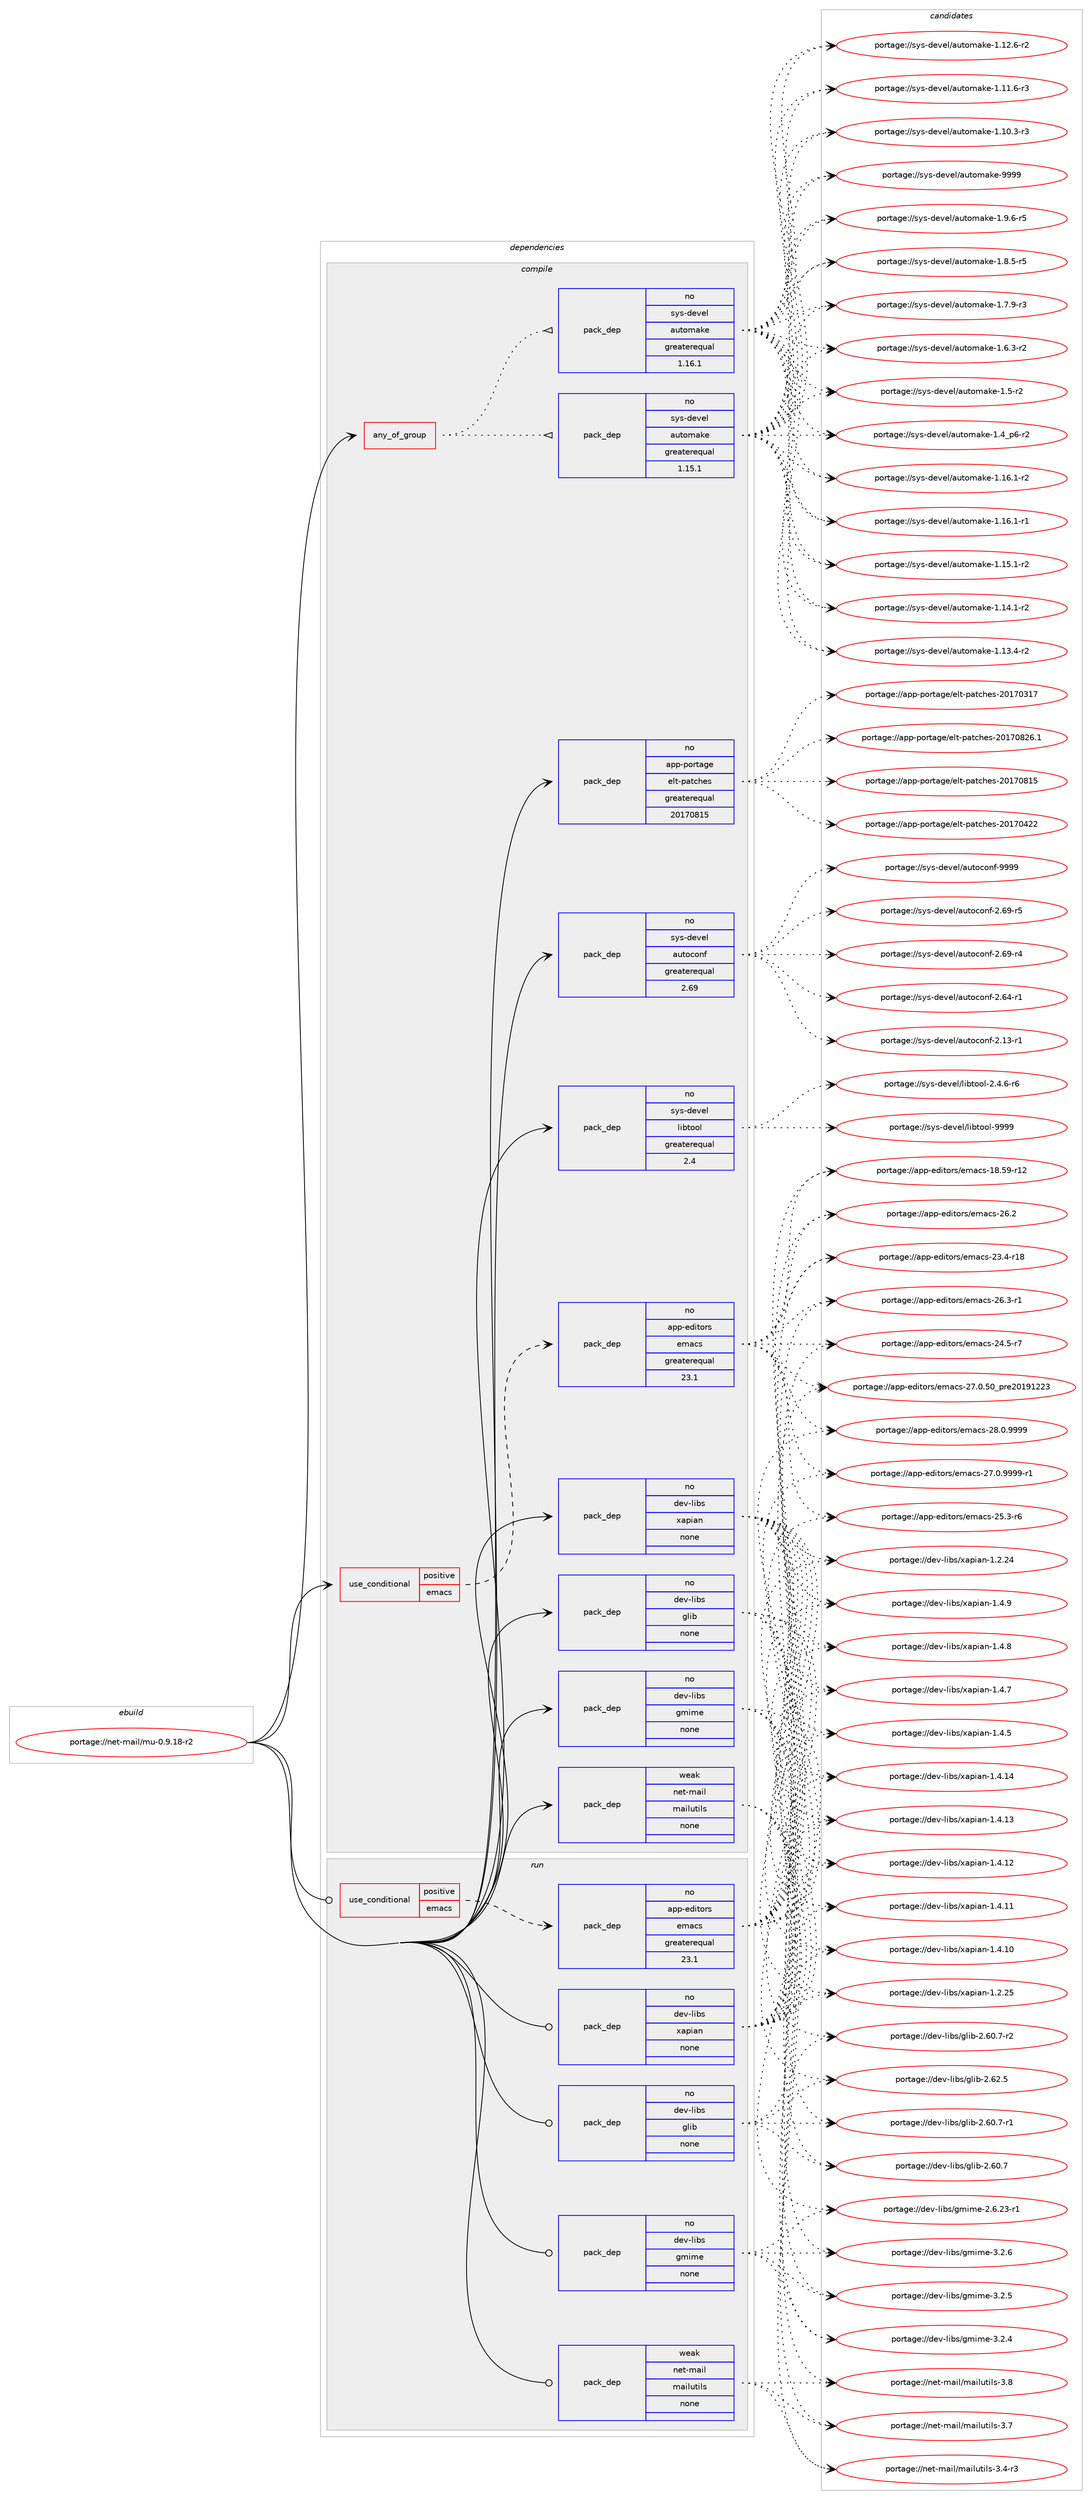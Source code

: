 digraph prolog {

# *************
# Graph options
# *************

newrank=true;
concentrate=true;
compound=true;
graph [rankdir=LR,fontname=Helvetica,fontsize=10,ranksep=1.5];#, ranksep=2.5, nodesep=0.2];
edge  [arrowhead=vee];
node  [fontname=Helvetica,fontsize=10];

# **********
# The ebuild
# **********

subgraph cluster_leftcol {
color=gray;
rank=same;
label=<<i>ebuild</i>>;
id [label="portage://net-mail/mu-0.9.18-r2", color=red, width=4, href="../net-mail/mu-0.9.18-r2.svg"];
}

# ****************
# The dependencies
# ****************

subgraph cluster_midcol {
color=gray;
label=<<i>dependencies</i>>;
subgraph cluster_compile {
fillcolor="#eeeeee";
style=filled;
label=<<i>compile</i>>;
subgraph any1530 {
dependency84706 [label=<<TABLE BORDER="0" CELLBORDER="1" CELLSPACING="0" CELLPADDING="4"><TR><TD CELLPADDING="10">any_of_group</TD></TR></TABLE>>, shape=none, color=red];subgraph pack65031 {
dependency84707 [label=<<TABLE BORDER="0" CELLBORDER="1" CELLSPACING="0" CELLPADDING="4" WIDTH="220"><TR><TD ROWSPAN="6" CELLPADDING="30">pack_dep</TD></TR><TR><TD WIDTH="110">no</TD></TR><TR><TD>sys-devel</TD></TR><TR><TD>automake</TD></TR><TR><TD>greaterequal</TD></TR><TR><TD>1.16.1</TD></TR></TABLE>>, shape=none, color=blue];
}
dependency84706:e -> dependency84707:w [weight=20,style="dotted",arrowhead="oinv"];
subgraph pack65032 {
dependency84708 [label=<<TABLE BORDER="0" CELLBORDER="1" CELLSPACING="0" CELLPADDING="4" WIDTH="220"><TR><TD ROWSPAN="6" CELLPADDING="30">pack_dep</TD></TR><TR><TD WIDTH="110">no</TD></TR><TR><TD>sys-devel</TD></TR><TR><TD>automake</TD></TR><TR><TD>greaterequal</TD></TR><TR><TD>1.15.1</TD></TR></TABLE>>, shape=none, color=blue];
}
dependency84706:e -> dependency84708:w [weight=20,style="dotted",arrowhead="oinv"];
}
id:e -> dependency84706:w [weight=20,style="solid",arrowhead="vee"];
subgraph cond18072 {
dependency84709 [label=<<TABLE BORDER="0" CELLBORDER="1" CELLSPACING="0" CELLPADDING="4"><TR><TD ROWSPAN="3" CELLPADDING="10">use_conditional</TD></TR><TR><TD>positive</TD></TR><TR><TD>emacs</TD></TR></TABLE>>, shape=none, color=red];
subgraph pack65033 {
dependency84710 [label=<<TABLE BORDER="0" CELLBORDER="1" CELLSPACING="0" CELLPADDING="4" WIDTH="220"><TR><TD ROWSPAN="6" CELLPADDING="30">pack_dep</TD></TR><TR><TD WIDTH="110">no</TD></TR><TR><TD>app-editors</TD></TR><TR><TD>emacs</TD></TR><TR><TD>greaterequal</TD></TR><TR><TD>23.1</TD></TR></TABLE>>, shape=none, color=blue];
}
dependency84709:e -> dependency84710:w [weight=20,style="dashed",arrowhead="vee"];
}
id:e -> dependency84709:w [weight=20,style="solid",arrowhead="vee"];
subgraph pack65034 {
dependency84711 [label=<<TABLE BORDER="0" CELLBORDER="1" CELLSPACING="0" CELLPADDING="4" WIDTH="220"><TR><TD ROWSPAN="6" CELLPADDING="30">pack_dep</TD></TR><TR><TD WIDTH="110">no</TD></TR><TR><TD>app-portage</TD></TR><TR><TD>elt-patches</TD></TR><TR><TD>greaterequal</TD></TR><TR><TD>20170815</TD></TR></TABLE>>, shape=none, color=blue];
}
id:e -> dependency84711:w [weight=20,style="solid",arrowhead="vee"];
subgraph pack65035 {
dependency84712 [label=<<TABLE BORDER="0" CELLBORDER="1" CELLSPACING="0" CELLPADDING="4" WIDTH="220"><TR><TD ROWSPAN="6" CELLPADDING="30">pack_dep</TD></TR><TR><TD WIDTH="110">no</TD></TR><TR><TD>dev-libs</TD></TR><TR><TD>glib</TD></TR><TR><TD>none</TD></TR><TR><TD></TD></TR></TABLE>>, shape=none, color=blue];
}
id:e -> dependency84712:w [weight=20,style="solid",arrowhead="vee"];
subgraph pack65036 {
dependency84713 [label=<<TABLE BORDER="0" CELLBORDER="1" CELLSPACING="0" CELLPADDING="4" WIDTH="220"><TR><TD ROWSPAN="6" CELLPADDING="30">pack_dep</TD></TR><TR><TD WIDTH="110">no</TD></TR><TR><TD>dev-libs</TD></TR><TR><TD>gmime</TD></TR><TR><TD>none</TD></TR><TR><TD></TD></TR></TABLE>>, shape=none, color=blue];
}
id:e -> dependency84713:w [weight=20,style="solid",arrowhead="vee"];
subgraph pack65037 {
dependency84714 [label=<<TABLE BORDER="0" CELLBORDER="1" CELLSPACING="0" CELLPADDING="4" WIDTH="220"><TR><TD ROWSPAN="6" CELLPADDING="30">pack_dep</TD></TR><TR><TD WIDTH="110">no</TD></TR><TR><TD>dev-libs</TD></TR><TR><TD>xapian</TD></TR><TR><TD>none</TD></TR><TR><TD></TD></TR></TABLE>>, shape=none, color=blue];
}
id:e -> dependency84714:w [weight=20,style="solid",arrowhead="vee"];
subgraph pack65038 {
dependency84715 [label=<<TABLE BORDER="0" CELLBORDER="1" CELLSPACING="0" CELLPADDING="4" WIDTH="220"><TR><TD ROWSPAN="6" CELLPADDING="30">pack_dep</TD></TR><TR><TD WIDTH="110">no</TD></TR><TR><TD>sys-devel</TD></TR><TR><TD>autoconf</TD></TR><TR><TD>greaterequal</TD></TR><TR><TD>2.69</TD></TR></TABLE>>, shape=none, color=blue];
}
id:e -> dependency84715:w [weight=20,style="solid",arrowhead="vee"];
subgraph pack65039 {
dependency84716 [label=<<TABLE BORDER="0" CELLBORDER="1" CELLSPACING="0" CELLPADDING="4" WIDTH="220"><TR><TD ROWSPAN="6" CELLPADDING="30">pack_dep</TD></TR><TR><TD WIDTH="110">no</TD></TR><TR><TD>sys-devel</TD></TR><TR><TD>libtool</TD></TR><TR><TD>greaterequal</TD></TR><TR><TD>2.4</TD></TR></TABLE>>, shape=none, color=blue];
}
id:e -> dependency84716:w [weight=20,style="solid",arrowhead="vee"];
subgraph pack65040 {
dependency84717 [label=<<TABLE BORDER="0" CELLBORDER="1" CELLSPACING="0" CELLPADDING="4" WIDTH="220"><TR><TD ROWSPAN="6" CELLPADDING="30">pack_dep</TD></TR><TR><TD WIDTH="110">weak</TD></TR><TR><TD>net-mail</TD></TR><TR><TD>mailutils</TD></TR><TR><TD>none</TD></TR><TR><TD></TD></TR></TABLE>>, shape=none, color=blue];
}
id:e -> dependency84717:w [weight=20,style="solid",arrowhead="vee"];
}
subgraph cluster_compileandrun {
fillcolor="#eeeeee";
style=filled;
label=<<i>compile and run</i>>;
}
subgraph cluster_run {
fillcolor="#eeeeee";
style=filled;
label=<<i>run</i>>;
subgraph cond18073 {
dependency84718 [label=<<TABLE BORDER="0" CELLBORDER="1" CELLSPACING="0" CELLPADDING="4"><TR><TD ROWSPAN="3" CELLPADDING="10">use_conditional</TD></TR><TR><TD>positive</TD></TR><TR><TD>emacs</TD></TR></TABLE>>, shape=none, color=red];
subgraph pack65041 {
dependency84719 [label=<<TABLE BORDER="0" CELLBORDER="1" CELLSPACING="0" CELLPADDING="4" WIDTH="220"><TR><TD ROWSPAN="6" CELLPADDING="30">pack_dep</TD></TR><TR><TD WIDTH="110">no</TD></TR><TR><TD>app-editors</TD></TR><TR><TD>emacs</TD></TR><TR><TD>greaterequal</TD></TR><TR><TD>23.1</TD></TR></TABLE>>, shape=none, color=blue];
}
dependency84718:e -> dependency84719:w [weight=20,style="dashed",arrowhead="vee"];
}
id:e -> dependency84718:w [weight=20,style="solid",arrowhead="odot"];
subgraph pack65042 {
dependency84720 [label=<<TABLE BORDER="0" CELLBORDER="1" CELLSPACING="0" CELLPADDING="4" WIDTH="220"><TR><TD ROWSPAN="6" CELLPADDING="30">pack_dep</TD></TR><TR><TD WIDTH="110">no</TD></TR><TR><TD>dev-libs</TD></TR><TR><TD>glib</TD></TR><TR><TD>none</TD></TR><TR><TD></TD></TR></TABLE>>, shape=none, color=blue];
}
id:e -> dependency84720:w [weight=20,style="solid",arrowhead="odot"];
subgraph pack65043 {
dependency84721 [label=<<TABLE BORDER="0" CELLBORDER="1" CELLSPACING="0" CELLPADDING="4" WIDTH="220"><TR><TD ROWSPAN="6" CELLPADDING="30">pack_dep</TD></TR><TR><TD WIDTH="110">no</TD></TR><TR><TD>dev-libs</TD></TR><TR><TD>gmime</TD></TR><TR><TD>none</TD></TR><TR><TD></TD></TR></TABLE>>, shape=none, color=blue];
}
id:e -> dependency84721:w [weight=20,style="solid",arrowhead="odot"];
subgraph pack65044 {
dependency84722 [label=<<TABLE BORDER="0" CELLBORDER="1" CELLSPACING="0" CELLPADDING="4" WIDTH="220"><TR><TD ROWSPAN="6" CELLPADDING="30">pack_dep</TD></TR><TR><TD WIDTH="110">no</TD></TR><TR><TD>dev-libs</TD></TR><TR><TD>xapian</TD></TR><TR><TD>none</TD></TR><TR><TD></TD></TR></TABLE>>, shape=none, color=blue];
}
id:e -> dependency84722:w [weight=20,style="solid",arrowhead="odot"];
subgraph pack65045 {
dependency84723 [label=<<TABLE BORDER="0" CELLBORDER="1" CELLSPACING="0" CELLPADDING="4" WIDTH="220"><TR><TD ROWSPAN="6" CELLPADDING="30">pack_dep</TD></TR><TR><TD WIDTH="110">weak</TD></TR><TR><TD>net-mail</TD></TR><TR><TD>mailutils</TD></TR><TR><TD>none</TD></TR><TR><TD></TD></TR></TABLE>>, shape=none, color=blue];
}
id:e -> dependency84723:w [weight=20,style="solid",arrowhead="odot"];
}
}

# **************
# The candidates
# **************

subgraph cluster_choices {
rank=same;
color=gray;
label=<<i>candidates</i>>;

subgraph choice65031 {
color=black;
nodesep=1;
choice115121115451001011181011084797117116111109971071014557575757 [label="portage://sys-devel/automake-9999", color=red, width=4,href="../sys-devel/automake-9999.svg"];
choice115121115451001011181011084797117116111109971071014549465746544511453 [label="portage://sys-devel/automake-1.9.6-r5", color=red, width=4,href="../sys-devel/automake-1.9.6-r5.svg"];
choice115121115451001011181011084797117116111109971071014549465646534511453 [label="portage://sys-devel/automake-1.8.5-r5", color=red, width=4,href="../sys-devel/automake-1.8.5-r5.svg"];
choice115121115451001011181011084797117116111109971071014549465546574511451 [label="portage://sys-devel/automake-1.7.9-r3", color=red, width=4,href="../sys-devel/automake-1.7.9-r3.svg"];
choice115121115451001011181011084797117116111109971071014549465446514511450 [label="portage://sys-devel/automake-1.6.3-r2", color=red, width=4,href="../sys-devel/automake-1.6.3-r2.svg"];
choice11512111545100101118101108479711711611110997107101454946534511450 [label="portage://sys-devel/automake-1.5-r2", color=red, width=4,href="../sys-devel/automake-1.5-r2.svg"];
choice115121115451001011181011084797117116111109971071014549465295112544511450 [label="portage://sys-devel/automake-1.4_p6-r2", color=red, width=4,href="../sys-devel/automake-1.4_p6-r2.svg"];
choice11512111545100101118101108479711711611110997107101454946495446494511450 [label="portage://sys-devel/automake-1.16.1-r2", color=red, width=4,href="../sys-devel/automake-1.16.1-r2.svg"];
choice11512111545100101118101108479711711611110997107101454946495446494511449 [label="portage://sys-devel/automake-1.16.1-r1", color=red, width=4,href="../sys-devel/automake-1.16.1-r1.svg"];
choice11512111545100101118101108479711711611110997107101454946495346494511450 [label="portage://sys-devel/automake-1.15.1-r2", color=red, width=4,href="../sys-devel/automake-1.15.1-r2.svg"];
choice11512111545100101118101108479711711611110997107101454946495246494511450 [label="portage://sys-devel/automake-1.14.1-r2", color=red, width=4,href="../sys-devel/automake-1.14.1-r2.svg"];
choice11512111545100101118101108479711711611110997107101454946495146524511450 [label="portage://sys-devel/automake-1.13.4-r2", color=red, width=4,href="../sys-devel/automake-1.13.4-r2.svg"];
choice11512111545100101118101108479711711611110997107101454946495046544511450 [label="portage://sys-devel/automake-1.12.6-r2", color=red, width=4,href="../sys-devel/automake-1.12.6-r2.svg"];
choice11512111545100101118101108479711711611110997107101454946494946544511451 [label="portage://sys-devel/automake-1.11.6-r3", color=red, width=4,href="../sys-devel/automake-1.11.6-r3.svg"];
choice11512111545100101118101108479711711611110997107101454946494846514511451 [label="portage://sys-devel/automake-1.10.3-r3", color=red, width=4,href="../sys-devel/automake-1.10.3-r3.svg"];
dependency84707:e -> choice115121115451001011181011084797117116111109971071014557575757:w [style=dotted,weight="100"];
dependency84707:e -> choice115121115451001011181011084797117116111109971071014549465746544511453:w [style=dotted,weight="100"];
dependency84707:e -> choice115121115451001011181011084797117116111109971071014549465646534511453:w [style=dotted,weight="100"];
dependency84707:e -> choice115121115451001011181011084797117116111109971071014549465546574511451:w [style=dotted,weight="100"];
dependency84707:e -> choice115121115451001011181011084797117116111109971071014549465446514511450:w [style=dotted,weight="100"];
dependency84707:e -> choice11512111545100101118101108479711711611110997107101454946534511450:w [style=dotted,weight="100"];
dependency84707:e -> choice115121115451001011181011084797117116111109971071014549465295112544511450:w [style=dotted,weight="100"];
dependency84707:e -> choice11512111545100101118101108479711711611110997107101454946495446494511450:w [style=dotted,weight="100"];
dependency84707:e -> choice11512111545100101118101108479711711611110997107101454946495446494511449:w [style=dotted,weight="100"];
dependency84707:e -> choice11512111545100101118101108479711711611110997107101454946495346494511450:w [style=dotted,weight="100"];
dependency84707:e -> choice11512111545100101118101108479711711611110997107101454946495246494511450:w [style=dotted,weight="100"];
dependency84707:e -> choice11512111545100101118101108479711711611110997107101454946495146524511450:w [style=dotted,weight="100"];
dependency84707:e -> choice11512111545100101118101108479711711611110997107101454946495046544511450:w [style=dotted,weight="100"];
dependency84707:e -> choice11512111545100101118101108479711711611110997107101454946494946544511451:w [style=dotted,weight="100"];
dependency84707:e -> choice11512111545100101118101108479711711611110997107101454946494846514511451:w [style=dotted,weight="100"];
}
subgraph choice65032 {
color=black;
nodesep=1;
choice115121115451001011181011084797117116111109971071014557575757 [label="portage://sys-devel/automake-9999", color=red, width=4,href="../sys-devel/automake-9999.svg"];
choice115121115451001011181011084797117116111109971071014549465746544511453 [label="portage://sys-devel/automake-1.9.6-r5", color=red, width=4,href="../sys-devel/automake-1.9.6-r5.svg"];
choice115121115451001011181011084797117116111109971071014549465646534511453 [label="portage://sys-devel/automake-1.8.5-r5", color=red, width=4,href="../sys-devel/automake-1.8.5-r5.svg"];
choice115121115451001011181011084797117116111109971071014549465546574511451 [label="portage://sys-devel/automake-1.7.9-r3", color=red, width=4,href="../sys-devel/automake-1.7.9-r3.svg"];
choice115121115451001011181011084797117116111109971071014549465446514511450 [label="portage://sys-devel/automake-1.6.3-r2", color=red, width=4,href="../sys-devel/automake-1.6.3-r2.svg"];
choice11512111545100101118101108479711711611110997107101454946534511450 [label="portage://sys-devel/automake-1.5-r2", color=red, width=4,href="../sys-devel/automake-1.5-r2.svg"];
choice115121115451001011181011084797117116111109971071014549465295112544511450 [label="portage://sys-devel/automake-1.4_p6-r2", color=red, width=4,href="../sys-devel/automake-1.4_p6-r2.svg"];
choice11512111545100101118101108479711711611110997107101454946495446494511450 [label="portage://sys-devel/automake-1.16.1-r2", color=red, width=4,href="../sys-devel/automake-1.16.1-r2.svg"];
choice11512111545100101118101108479711711611110997107101454946495446494511449 [label="portage://sys-devel/automake-1.16.1-r1", color=red, width=4,href="../sys-devel/automake-1.16.1-r1.svg"];
choice11512111545100101118101108479711711611110997107101454946495346494511450 [label="portage://sys-devel/automake-1.15.1-r2", color=red, width=4,href="../sys-devel/automake-1.15.1-r2.svg"];
choice11512111545100101118101108479711711611110997107101454946495246494511450 [label="portage://sys-devel/automake-1.14.1-r2", color=red, width=4,href="../sys-devel/automake-1.14.1-r2.svg"];
choice11512111545100101118101108479711711611110997107101454946495146524511450 [label="portage://sys-devel/automake-1.13.4-r2", color=red, width=4,href="../sys-devel/automake-1.13.4-r2.svg"];
choice11512111545100101118101108479711711611110997107101454946495046544511450 [label="portage://sys-devel/automake-1.12.6-r2", color=red, width=4,href="../sys-devel/automake-1.12.6-r2.svg"];
choice11512111545100101118101108479711711611110997107101454946494946544511451 [label="portage://sys-devel/automake-1.11.6-r3", color=red, width=4,href="../sys-devel/automake-1.11.6-r3.svg"];
choice11512111545100101118101108479711711611110997107101454946494846514511451 [label="portage://sys-devel/automake-1.10.3-r3", color=red, width=4,href="../sys-devel/automake-1.10.3-r3.svg"];
dependency84708:e -> choice115121115451001011181011084797117116111109971071014557575757:w [style=dotted,weight="100"];
dependency84708:e -> choice115121115451001011181011084797117116111109971071014549465746544511453:w [style=dotted,weight="100"];
dependency84708:e -> choice115121115451001011181011084797117116111109971071014549465646534511453:w [style=dotted,weight="100"];
dependency84708:e -> choice115121115451001011181011084797117116111109971071014549465546574511451:w [style=dotted,weight="100"];
dependency84708:e -> choice115121115451001011181011084797117116111109971071014549465446514511450:w [style=dotted,weight="100"];
dependency84708:e -> choice11512111545100101118101108479711711611110997107101454946534511450:w [style=dotted,weight="100"];
dependency84708:e -> choice115121115451001011181011084797117116111109971071014549465295112544511450:w [style=dotted,weight="100"];
dependency84708:e -> choice11512111545100101118101108479711711611110997107101454946495446494511450:w [style=dotted,weight="100"];
dependency84708:e -> choice11512111545100101118101108479711711611110997107101454946495446494511449:w [style=dotted,weight="100"];
dependency84708:e -> choice11512111545100101118101108479711711611110997107101454946495346494511450:w [style=dotted,weight="100"];
dependency84708:e -> choice11512111545100101118101108479711711611110997107101454946495246494511450:w [style=dotted,weight="100"];
dependency84708:e -> choice11512111545100101118101108479711711611110997107101454946495146524511450:w [style=dotted,weight="100"];
dependency84708:e -> choice11512111545100101118101108479711711611110997107101454946495046544511450:w [style=dotted,weight="100"];
dependency84708:e -> choice11512111545100101118101108479711711611110997107101454946494946544511451:w [style=dotted,weight="100"];
dependency84708:e -> choice11512111545100101118101108479711711611110997107101454946494846514511451:w [style=dotted,weight="100"];
}
subgraph choice65033 {
color=black;
nodesep=1;
choice971121124510110010511611111411547101109979911545505646484657575757 [label="portage://app-editors/emacs-28.0.9999", color=red, width=4,href="../app-editors/emacs-28.0.9999.svg"];
choice9711211245101100105116111114115471011099799115455055464846575757574511449 [label="portage://app-editors/emacs-27.0.9999-r1", color=red, width=4,href="../app-editors/emacs-27.0.9999-r1.svg"];
choice97112112451011001051161111141154710110997991154550554648465348951121141015048495749505051 [label="portage://app-editors/emacs-27.0.50_pre20191223", color=red, width=4,href="../app-editors/emacs-27.0.50_pre20191223.svg"];
choice971121124510110010511611111411547101109979911545505446514511449 [label="portage://app-editors/emacs-26.3-r1", color=red, width=4,href="../app-editors/emacs-26.3-r1.svg"];
choice97112112451011001051161111141154710110997991154550544650 [label="portage://app-editors/emacs-26.2", color=red, width=4,href="../app-editors/emacs-26.2.svg"];
choice971121124510110010511611111411547101109979911545505346514511454 [label="portage://app-editors/emacs-25.3-r6", color=red, width=4,href="../app-editors/emacs-25.3-r6.svg"];
choice971121124510110010511611111411547101109979911545505246534511455 [label="portage://app-editors/emacs-24.5-r7", color=red, width=4,href="../app-editors/emacs-24.5-r7.svg"];
choice97112112451011001051161111141154710110997991154550514652451144956 [label="portage://app-editors/emacs-23.4-r18", color=red, width=4,href="../app-editors/emacs-23.4-r18.svg"];
choice9711211245101100105116111114115471011099799115454956465357451144950 [label="portage://app-editors/emacs-18.59-r12", color=red, width=4,href="../app-editors/emacs-18.59-r12.svg"];
dependency84710:e -> choice971121124510110010511611111411547101109979911545505646484657575757:w [style=dotted,weight="100"];
dependency84710:e -> choice9711211245101100105116111114115471011099799115455055464846575757574511449:w [style=dotted,weight="100"];
dependency84710:e -> choice97112112451011001051161111141154710110997991154550554648465348951121141015048495749505051:w [style=dotted,weight="100"];
dependency84710:e -> choice971121124510110010511611111411547101109979911545505446514511449:w [style=dotted,weight="100"];
dependency84710:e -> choice97112112451011001051161111141154710110997991154550544650:w [style=dotted,weight="100"];
dependency84710:e -> choice971121124510110010511611111411547101109979911545505346514511454:w [style=dotted,weight="100"];
dependency84710:e -> choice971121124510110010511611111411547101109979911545505246534511455:w [style=dotted,weight="100"];
dependency84710:e -> choice97112112451011001051161111141154710110997991154550514652451144956:w [style=dotted,weight="100"];
dependency84710:e -> choice9711211245101100105116111114115471011099799115454956465357451144950:w [style=dotted,weight="100"];
}
subgraph choice65034 {
color=black;
nodesep=1;
choice971121124511211111411697103101471011081164511297116991041011154550484955485650544649 [label="portage://app-portage/elt-patches-20170826.1", color=red, width=4,href="../app-portage/elt-patches-20170826.1.svg"];
choice97112112451121111141169710310147101108116451129711699104101115455048495548564953 [label="portage://app-portage/elt-patches-20170815", color=red, width=4,href="../app-portage/elt-patches-20170815.svg"];
choice97112112451121111141169710310147101108116451129711699104101115455048495548525050 [label="portage://app-portage/elt-patches-20170422", color=red, width=4,href="../app-portage/elt-patches-20170422.svg"];
choice97112112451121111141169710310147101108116451129711699104101115455048495548514955 [label="portage://app-portage/elt-patches-20170317", color=red, width=4,href="../app-portage/elt-patches-20170317.svg"];
dependency84711:e -> choice971121124511211111411697103101471011081164511297116991041011154550484955485650544649:w [style=dotted,weight="100"];
dependency84711:e -> choice97112112451121111141169710310147101108116451129711699104101115455048495548564953:w [style=dotted,weight="100"];
dependency84711:e -> choice97112112451121111141169710310147101108116451129711699104101115455048495548525050:w [style=dotted,weight="100"];
dependency84711:e -> choice97112112451121111141169710310147101108116451129711699104101115455048495548514955:w [style=dotted,weight="100"];
}
subgraph choice65035 {
color=black;
nodesep=1;
choice1001011184510810598115471031081059845504654504653 [label="portage://dev-libs/glib-2.62.5", color=red, width=4,href="../dev-libs/glib-2.62.5.svg"];
choice10010111845108105981154710310810598455046544846554511450 [label="portage://dev-libs/glib-2.60.7-r2", color=red, width=4,href="../dev-libs/glib-2.60.7-r2.svg"];
choice10010111845108105981154710310810598455046544846554511449 [label="portage://dev-libs/glib-2.60.7-r1", color=red, width=4,href="../dev-libs/glib-2.60.7-r1.svg"];
choice1001011184510810598115471031081059845504654484655 [label="portage://dev-libs/glib-2.60.7", color=red, width=4,href="../dev-libs/glib-2.60.7.svg"];
dependency84712:e -> choice1001011184510810598115471031081059845504654504653:w [style=dotted,weight="100"];
dependency84712:e -> choice10010111845108105981154710310810598455046544846554511450:w [style=dotted,weight="100"];
dependency84712:e -> choice10010111845108105981154710310810598455046544846554511449:w [style=dotted,weight="100"];
dependency84712:e -> choice1001011184510810598115471031081059845504654484655:w [style=dotted,weight="100"];
}
subgraph choice65036 {
color=black;
nodesep=1;
choice100101118451081059811547103109105109101455146504654 [label="portage://dev-libs/gmime-3.2.6", color=red, width=4,href="../dev-libs/gmime-3.2.6.svg"];
choice100101118451081059811547103109105109101455146504653 [label="portage://dev-libs/gmime-3.2.5", color=red, width=4,href="../dev-libs/gmime-3.2.5.svg"];
choice100101118451081059811547103109105109101455146504652 [label="portage://dev-libs/gmime-3.2.4", color=red, width=4,href="../dev-libs/gmime-3.2.4.svg"];
choice100101118451081059811547103109105109101455046544650514511449 [label="portage://dev-libs/gmime-2.6.23-r1", color=red, width=4,href="../dev-libs/gmime-2.6.23-r1.svg"];
dependency84713:e -> choice100101118451081059811547103109105109101455146504654:w [style=dotted,weight="100"];
dependency84713:e -> choice100101118451081059811547103109105109101455146504653:w [style=dotted,weight="100"];
dependency84713:e -> choice100101118451081059811547103109105109101455146504652:w [style=dotted,weight="100"];
dependency84713:e -> choice100101118451081059811547103109105109101455046544650514511449:w [style=dotted,weight="100"];
}
subgraph choice65037 {
color=black;
nodesep=1;
choice1001011184510810598115471209711210597110454946524657 [label="portage://dev-libs/xapian-1.4.9", color=red, width=4,href="../dev-libs/xapian-1.4.9.svg"];
choice1001011184510810598115471209711210597110454946524656 [label="portage://dev-libs/xapian-1.4.8", color=red, width=4,href="../dev-libs/xapian-1.4.8.svg"];
choice1001011184510810598115471209711210597110454946524655 [label="portage://dev-libs/xapian-1.4.7", color=red, width=4,href="../dev-libs/xapian-1.4.7.svg"];
choice1001011184510810598115471209711210597110454946524653 [label="portage://dev-libs/xapian-1.4.5", color=red, width=4,href="../dev-libs/xapian-1.4.5.svg"];
choice100101118451081059811547120971121059711045494652464952 [label="portage://dev-libs/xapian-1.4.14", color=red, width=4,href="../dev-libs/xapian-1.4.14.svg"];
choice100101118451081059811547120971121059711045494652464951 [label="portage://dev-libs/xapian-1.4.13", color=red, width=4,href="../dev-libs/xapian-1.4.13.svg"];
choice100101118451081059811547120971121059711045494652464950 [label="portage://dev-libs/xapian-1.4.12", color=red, width=4,href="../dev-libs/xapian-1.4.12.svg"];
choice100101118451081059811547120971121059711045494652464949 [label="portage://dev-libs/xapian-1.4.11", color=red, width=4,href="../dev-libs/xapian-1.4.11.svg"];
choice100101118451081059811547120971121059711045494652464948 [label="portage://dev-libs/xapian-1.4.10", color=red, width=4,href="../dev-libs/xapian-1.4.10.svg"];
choice100101118451081059811547120971121059711045494650465053 [label="portage://dev-libs/xapian-1.2.25", color=red, width=4,href="../dev-libs/xapian-1.2.25.svg"];
choice100101118451081059811547120971121059711045494650465052 [label="portage://dev-libs/xapian-1.2.24", color=red, width=4,href="../dev-libs/xapian-1.2.24.svg"];
dependency84714:e -> choice1001011184510810598115471209711210597110454946524657:w [style=dotted,weight="100"];
dependency84714:e -> choice1001011184510810598115471209711210597110454946524656:w [style=dotted,weight="100"];
dependency84714:e -> choice1001011184510810598115471209711210597110454946524655:w [style=dotted,weight="100"];
dependency84714:e -> choice1001011184510810598115471209711210597110454946524653:w [style=dotted,weight="100"];
dependency84714:e -> choice100101118451081059811547120971121059711045494652464952:w [style=dotted,weight="100"];
dependency84714:e -> choice100101118451081059811547120971121059711045494652464951:w [style=dotted,weight="100"];
dependency84714:e -> choice100101118451081059811547120971121059711045494652464950:w [style=dotted,weight="100"];
dependency84714:e -> choice100101118451081059811547120971121059711045494652464949:w [style=dotted,weight="100"];
dependency84714:e -> choice100101118451081059811547120971121059711045494652464948:w [style=dotted,weight="100"];
dependency84714:e -> choice100101118451081059811547120971121059711045494650465053:w [style=dotted,weight="100"];
dependency84714:e -> choice100101118451081059811547120971121059711045494650465052:w [style=dotted,weight="100"];
}
subgraph choice65038 {
color=black;
nodesep=1;
choice115121115451001011181011084797117116111991111101024557575757 [label="portage://sys-devel/autoconf-9999", color=red, width=4,href="../sys-devel/autoconf-9999.svg"];
choice1151211154510010111810110847971171161119911111010245504654574511453 [label="portage://sys-devel/autoconf-2.69-r5", color=red, width=4,href="../sys-devel/autoconf-2.69-r5.svg"];
choice1151211154510010111810110847971171161119911111010245504654574511452 [label="portage://sys-devel/autoconf-2.69-r4", color=red, width=4,href="../sys-devel/autoconf-2.69-r4.svg"];
choice1151211154510010111810110847971171161119911111010245504654524511449 [label="portage://sys-devel/autoconf-2.64-r1", color=red, width=4,href="../sys-devel/autoconf-2.64-r1.svg"];
choice1151211154510010111810110847971171161119911111010245504649514511449 [label="portage://sys-devel/autoconf-2.13-r1", color=red, width=4,href="../sys-devel/autoconf-2.13-r1.svg"];
dependency84715:e -> choice115121115451001011181011084797117116111991111101024557575757:w [style=dotted,weight="100"];
dependency84715:e -> choice1151211154510010111810110847971171161119911111010245504654574511453:w [style=dotted,weight="100"];
dependency84715:e -> choice1151211154510010111810110847971171161119911111010245504654574511452:w [style=dotted,weight="100"];
dependency84715:e -> choice1151211154510010111810110847971171161119911111010245504654524511449:w [style=dotted,weight="100"];
dependency84715:e -> choice1151211154510010111810110847971171161119911111010245504649514511449:w [style=dotted,weight="100"];
}
subgraph choice65039 {
color=black;
nodesep=1;
choice1151211154510010111810110847108105981161111111084557575757 [label="portage://sys-devel/libtool-9999", color=red, width=4,href="../sys-devel/libtool-9999.svg"];
choice1151211154510010111810110847108105981161111111084550465246544511454 [label="portage://sys-devel/libtool-2.4.6-r6", color=red, width=4,href="../sys-devel/libtool-2.4.6-r6.svg"];
dependency84716:e -> choice1151211154510010111810110847108105981161111111084557575757:w [style=dotted,weight="100"];
dependency84716:e -> choice1151211154510010111810110847108105981161111111084550465246544511454:w [style=dotted,weight="100"];
}
subgraph choice65040 {
color=black;
nodesep=1;
choice1101011164510997105108471099710510811711610510811545514656 [label="portage://net-mail/mailutils-3.8", color=red, width=4,href="../net-mail/mailutils-3.8.svg"];
choice1101011164510997105108471099710510811711610510811545514655 [label="portage://net-mail/mailutils-3.7", color=red, width=4,href="../net-mail/mailutils-3.7.svg"];
choice11010111645109971051084710997105108117116105108115455146524511451 [label="portage://net-mail/mailutils-3.4-r3", color=red, width=4,href="../net-mail/mailutils-3.4-r3.svg"];
dependency84717:e -> choice1101011164510997105108471099710510811711610510811545514656:w [style=dotted,weight="100"];
dependency84717:e -> choice1101011164510997105108471099710510811711610510811545514655:w [style=dotted,weight="100"];
dependency84717:e -> choice11010111645109971051084710997105108117116105108115455146524511451:w [style=dotted,weight="100"];
}
subgraph choice65041 {
color=black;
nodesep=1;
choice971121124510110010511611111411547101109979911545505646484657575757 [label="portage://app-editors/emacs-28.0.9999", color=red, width=4,href="../app-editors/emacs-28.0.9999.svg"];
choice9711211245101100105116111114115471011099799115455055464846575757574511449 [label="portage://app-editors/emacs-27.0.9999-r1", color=red, width=4,href="../app-editors/emacs-27.0.9999-r1.svg"];
choice97112112451011001051161111141154710110997991154550554648465348951121141015048495749505051 [label="portage://app-editors/emacs-27.0.50_pre20191223", color=red, width=4,href="../app-editors/emacs-27.0.50_pre20191223.svg"];
choice971121124510110010511611111411547101109979911545505446514511449 [label="portage://app-editors/emacs-26.3-r1", color=red, width=4,href="../app-editors/emacs-26.3-r1.svg"];
choice97112112451011001051161111141154710110997991154550544650 [label="portage://app-editors/emacs-26.2", color=red, width=4,href="../app-editors/emacs-26.2.svg"];
choice971121124510110010511611111411547101109979911545505346514511454 [label="portage://app-editors/emacs-25.3-r6", color=red, width=4,href="../app-editors/emacs-25.3-r6.svg"];
choice971121124510110010511611111411547101109979911545505246534511455 [label="portage://app-editors/emacs-24.5-r7", color=red, width=4,href="../app-editors/emacs-24.5-r7.svg"];
choice97112112451011001051161111141154710110997991154550514652451144956 [label="portage://app-editors/emacs-23.4-r18", color=red, width=4,href="../app-editors/emacs-23.4-r18.svg"];
choice9711211245101100105116111114115471011099799115454956465357451144950 [label="portage://app-editors/emacs-18.59-r12", color=red, width=4,href="../app-editors/emacs-18.59-r12.svg"];
dependency84719:e -> choice971121124510110010511611111411547101109979911545505646484657575757:w [style=dotted,weight="100"];
dependency84719:e -> choice9711211245101100105116111114115471011099799115455055464846575757574511449:w [style=dotted,weight="100"];
dependency84719:e -> choice97112112451011001051161111141154710110997991154550554648465348951121141015048495749505051:w [style=dotted,weight="100"];
dependency84719:e -> choice971121124510110010511611111411547101109979911545505446514511449:w [style=dotted,weight="100"];
dependency84719:e -> choice97112112451011001051161111141154710110997991154550544650:w [style=dotted,weight="100"];
dependency84719:e -> choice971121124510110010511611111411547101109979911545505346514511454:w [style=dotted,weight="100"];
dependency84719:e -> choice971121124510110010511611111411547101109979911545505246534511455:w [style=dotted,weight="100"];
dependency84719:e -> choice97112112451011001051161111141154710110997991154550514652451144956:w [style=dotted,weight="100"];
dependency84719:e -> choice9711211245101100105116111114115471011099799115454956465357451144950:w [style=dotted,weight="100"];
}
subgraph choice65042 {
color=black;
nodesep=1;
choice1001011184510810598115471031081059845504654504653 [label="portage://dev-libs/glib-2.62.5", color=red, width=4,href="../dev-libs/glib-2.62.5.svg"];
choice10010111845108105981154710310810598455046544846554511450 [label="portage://dev-libs/glib-2.60.7-r2", color=red, width=4,href="../dev-libs/glib-2.60.7-r2.svg"];
choice10010111845108105981154710310810598455046544846554511449 [label="portage://dev-libs/glib-2.60.7-r1", color=red, width=4,href="../dev-libs/glib-2.60.7-r1.svg"];
choice1001011184510810598115471031081059845504654484655 [label="portage://dev-libs/glib-2.60.7", color=red, width=4,href="../dev-libs/glib-2.60.7.svg"];
dependency84720:e -> choice1001011184510810598115471031081059845504654504653:w [style=dotted,weight="100"];
dependency84720:e -> choice10010111845108105981154710310810598455046544846554511450:w [style=dotted,weight="100"];
dependency84720:e -> choice10010111845108105981154710310810598455046544846554511449:w [style=dotted,weight="100"];
dependency84720:e -> choice1001011184510810598115471031081059845504654484655:w [style=dotted,weight="100"];
}
subgraph choice65043 {
color=black;
nodesep=1;
choice100101118451081059811547103109105109101455146504654 [label="portage://dev-libs/gmime-3.2.6", color=red, width=4,href="../dev-libs/gmime-3.2.6.svg"];
choice100101118451081059811547103109105109101455146504653 [label="portage://dev-libs/gmime-3.2.5", color=red, width=4,href="../dev-libs/gmime-3.2.5.svg"];
choice100101118451081059811547103109105109101455146504652 [label="portage://dev-libs/gmime-3.2.4", color=red, width=4,href="../dev-libs/gmime-3.2.4.svg"];
choice100101118451081059811547103109105109101455046544650514511449 [label="portage://dev-libs/gmime-2.6.23-r1", color=red, width=4,href="../dev-libs/gmime-2.6.23-r1.svg"];
dependency84721:e -> choice100101118451081059811547103109105109101455146504654:w [style=dotted,weight="100"];
dependency84721:e -> choice100101118451081059811547103109105109101455146504653:w [style=dotted,weight="100"];
dependency84721:e -> choice100101118451081059811547103109105109101455146504652:w [style=dotted,weight="100"];
dependency84721:e -> choice100101118451081059811547103109105109101455046544650514511449:w [style=dotted,weight="100"];
}
subgraph choice65044 {
color=black;
nodesep=1;
choice1001011184510810598115471209711210597110454946524657 [label="portage://dev-libs/xapian-1.4.9", color=red, width=4,href="../dev-libs/xapian-1.4.9.svg"];
choice1001011184510810598115471209711210597110454946524656 [label="portage://dev-libs/xapian-1.4.8", color=red, width=4,href="../dev-libs/xapian-1.4.8.svg"];
choice1001011184510810598115471209711210597110454946524655 [label="portage://dev-libs/xapian-1.4.7", color=red, width=4,href="../dev-libs/xapian-1.4.7.svg"];
choice1001011184510810598115471209711210597110454946524653 [label="portage://dev-libs/xapian-1.4.5", color=red, width=4,href="../dev-libs/xapian-1.4.5.svg"];
choice100101118451081059811547120971121059711045494652464952 [label="portage://dev-libs/xapian-1.4.14", color=red, width=4,href="../dev-libs/xapian-1.4.14.svg"];
choice100101118451081059811547120971121059711045494652464951 [label="portage://dev-libs/xapian-1.4.13", color=red, width=4,href="../dev-libs/xapian-1.4.13.svg"];
choice100101118451081059811547120971121059711045494652464950 [label="portage://dev-libs/xapian-1.4.12", color=red, width=4,href="../dev-libs/xapian-1.4.12.svg"];
choice100101118451081059811547120971121059711045494652464949 [label="portage://dev-libs/xapian-1.4.11", color=red, width=4,href="../dev-libs/xapian-1.4.11.svg"];
choice100101118451081059811547120971121059711045494652464948 [label="portage://dev-libs/xapian-1.4.10", color=red, width=4,href="../dev-libs/xapian-1.4.10.svg"];
choice100101118451081059811547120971121059711045494650465053 [label="portage://dev-libs/xapian-1.2.25", color=red, width=4,href="../dev-libs/xapian-1.2.25.svg"];
choice100101118451081059811547120971121059711045494650465052 [label="portage://dev-libs/xapian-1.2.24", color=red, width=4,href="../dev-libs/xapian-1.2.24.svg"];
dependency84722:e -> choice1001011184510810598115471209711210597110454946524657:w [style=dotted,weight="100"];
dependency84722:e -> choice1001011184510810598115471209711210597110454946524656:w [style=dotted,weight="100"];
dependency84722:e -> choice1001011184510810598115471209711210597110454946524655:w [style=dotted,weight="100"];
dependency84722:e -> choice1001011184510810598115471209711210597110454946524653:w [style=dotted,weight="100"];
dependency84722:e -> choice100101118451081059811547120971121059711045494652464952:w [style=dotted,weight="100"];
dependency84722:e -> choice100101118451081059811547120971121059711045494652464951:w [style=dotted,weight="100"];
dependency84722:e -> choice100101118451081059811547120971121059711045494652464950:w [style=dotted,weight="100"];
dependency84722:e -> choice100101118451081059811547120971121059711045494652464949:w [style=dotted,weight="100"];
dependency84722:e -> choice100101118451081059811547120971121059711045494652464948:w [style=dotted,weight="100"];
dependency84722:e -> choice100101118451081059811547120971121059711045494650465053:w [style=dotted,weight="100"];
dependency84722:e -> choice100101118451081059811547120971121059711045494650465052:w [style=dotted,weight="100"];
}
subgraph choice65045 {
color=black;
nodesep=1;
choice1101011164510997105108471099710510811711610510811545514656 [label="portage://net-mail/mailutils-3.8", color=red, width=4,href="../net-mail/mailutils-3.8.svg"];
choice1101011164510997105108471099710510811711610510811545514655 [label="portage://net-mail/mailutils-3.7", color=red, width=4,href="../net-mail/mailutils-3.7.svg"];
choice11010111645109971051084710997105108117116105108115455146524511451 [label="portage://net-mail/mailutils-3.4-r3", color=red, width=4,href="../net-mail/mailutils-3.4-r3.svg"];
dependency84723:e -> choice1101011164510997105108471099710510811711610510811545514656:w [style=dotted,weight="100"];
dependency84723:e -> choice1101011164510997105108471099710510811711610510811545514655:w [style=dotted,weight="100"];
dependency84723:e -> choice11010111645109971051084710997105108117116105108115455146524511451:w [style=dotted,weight="100"];
}
}

}
